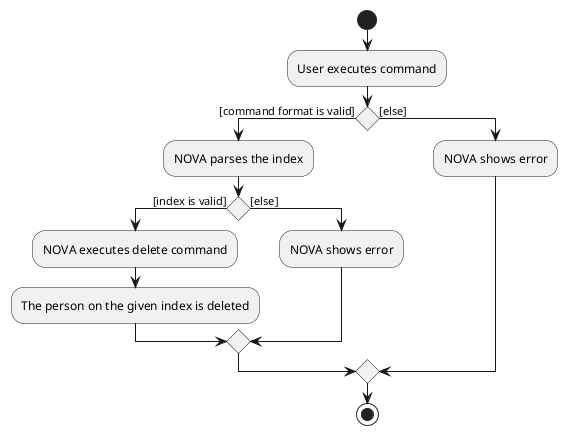 @startuml
start
:User executes command;

'Since the beta syntax does not support placing the condition outside the
'diamond we place it as the true branch instead.

if () then ([command format is valid])
    :NOVA parses the index;
    if () then ([index is valid])
        :NOVA executes delete command;
        :The person on the given index is deleted;
    else ([else])
        :NOVA shows error;
        endif
else ([else])
    :NOVA shows error;
endif
stop
@enduml
